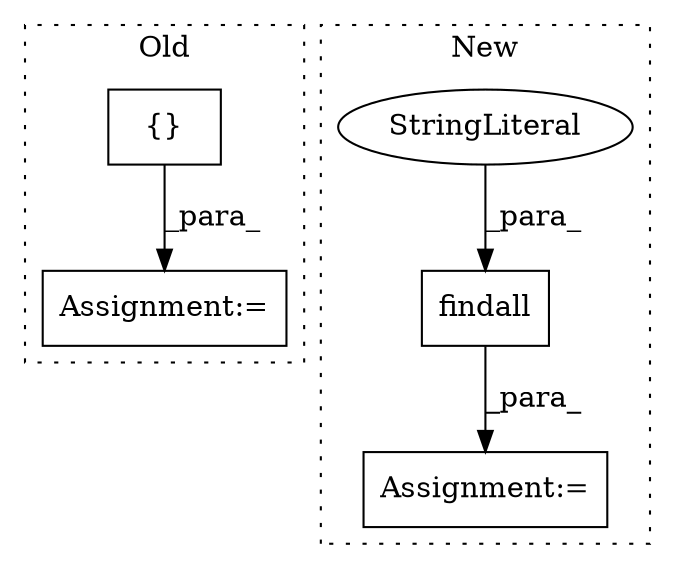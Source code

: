 digraph G {
subgraph cluster0 {
1 [label="{}" a="4" s="12915,13198" l="1,1" shape="box"];
5 [label="Assignment:=" a="7" s="12902" l="1" shape="box"];
label = "Old";
style="dotted";
}
subgraph cluster1 {
2 [label="findall" a="32" s="12387,12411" l="8,1" shape="box"];
3 [label="Assignment:=" a="7" s="12379" l="1" shape="box"];
4 [label="StringLiteral" a="45" s="12395" l="8" shape="ellipse"];
label = "New";
style="dotted";
}
1 -> 5 [label="_para_"];
2 -> 3 [label="_para_"];
4 -> 2 [label="_para_"];
}